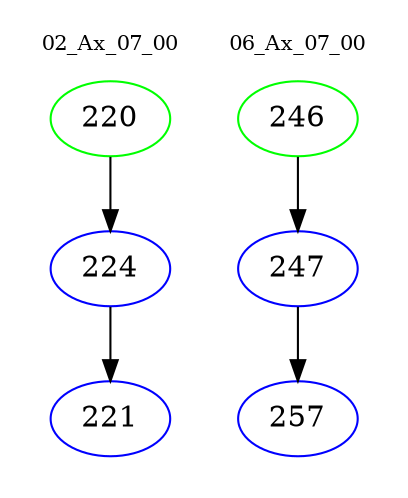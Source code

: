 digraph{
subgraph cluster_0 {
color = white
label = "02_Ax_07_00";
fontsize=10;
T0_220 [label="220", color="green"]
T0_220 -> T0_224 [color="black"]
T0_224 [label="224", color="blue"]
T0_224 -> T0_221 [color="black"]
T0_221 [label="221", color="blue"]
}
subgraph cluster_1 {
color = white
label = "06_Ax_07_00";
fontsize=10;
T1_246 [label="246", color="green"]
T1_246 -> T1_247 [color="black"]
T1_247 [label="247", color="blue"]
T1_247 -> T1_257 [color="black"]
T1_257 [label="257", color="blue"]
}
}
